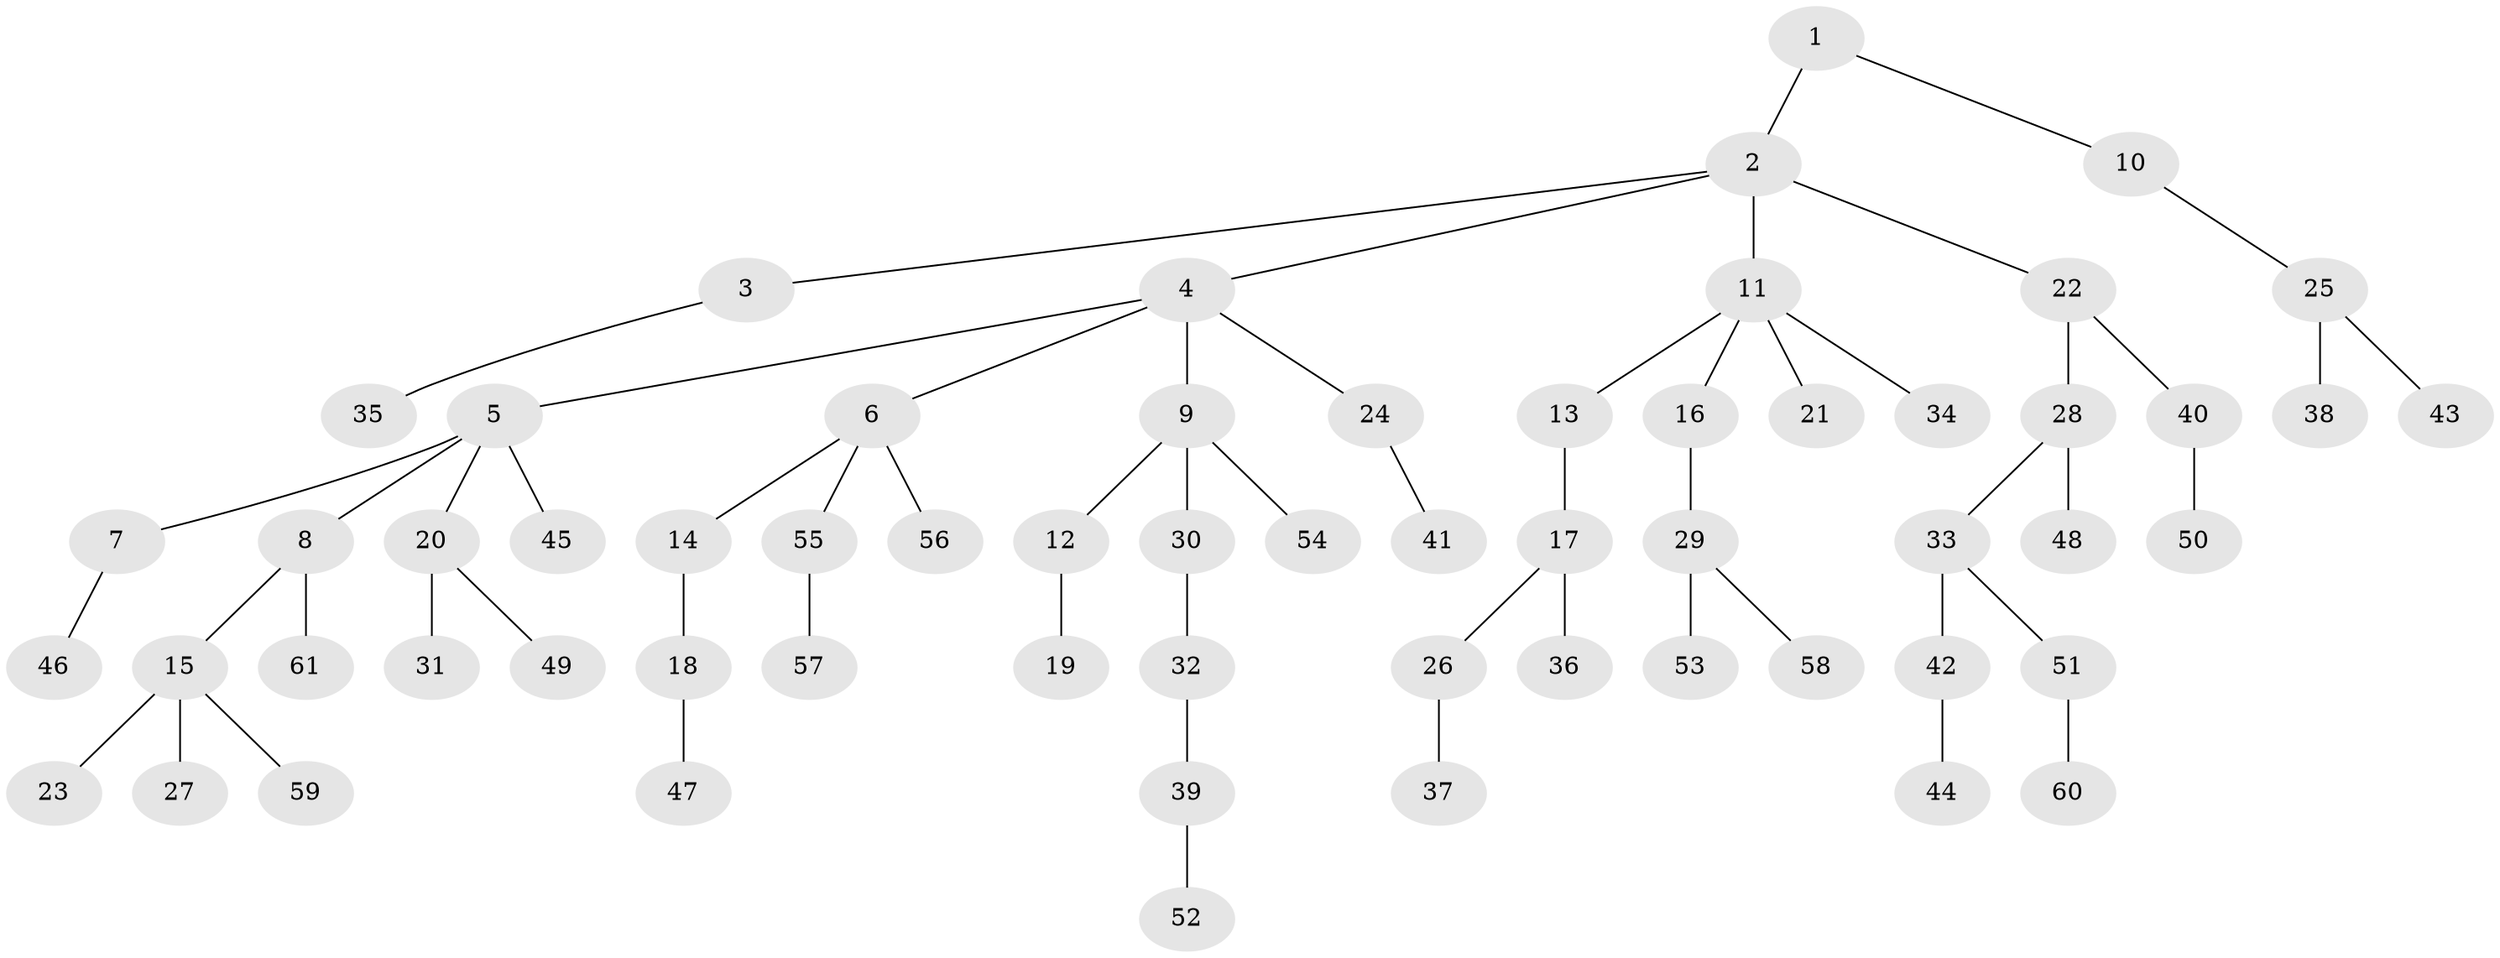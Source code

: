 // coarse degree distribution, {2: 0.3488372093023256, 5: 0.046511627906976744, 1: 0.4186046511627907, 3: 0.13953488372093023, 4: 0.046511627906976744}
// Generated by graph-tools (version 1.1) at 2025/37/03/04/25 23:37:17]
// undirected, 61 vertices, 60 edges
graph export_dot {
  node [color=gray90,style=filled];
  1;
  2;
  3;
  4;
  5;
  6;
  7;
  8;
  9;
  10;
  11;
  12;
  13;
  14;
  15;
  16;
  17;
  18;
  19;
  20;
  21;
  22;
  23;
  24;
  25;
  26;
  27;
  28;
  29;
  30;
  31;
  32;
  33;
  34;
  35;
  36;
  37;
  38;
  39;
  40;
  41;
  42;
  43;
  44;
  45;
  46;
  47;
  48;
  49;
  50;
  51;
  52;
  53;
  54;
  55;
  56;
  57;
  58;
  59;
  60;
  61;
  1 -- 2;
  1 -- 10;
  2 -- 3;
  2 -- 4;
  2 -- 11;
  2 -- 22;
  3 -- 35;
  4 -- 5;
  4 -- 6;
  4 -- 9;
  4 -- 24;
  5 -- 7;
  5 -- 8;
  5 -- 20;
  5 -- 45;
  6 -- 14;
  6 -- 55;
  6 -- 56;
  7 -- 46;
  8 -- 15;
  8 -- 61;
  9 -- 12;
  9 -- 30;
  9 -- 54;
  10 -- 25;
  11 -- 13;
  11 -- 16;
  11 -- 21;
  11 -- 34;
  12 -- 19;
  13 -- 17;
  14 -- 18;
  15 -- 23;
  15 -- 27;
  15 -- 59;
  16 -- 29;
  17 -- 26;
  17 -- 36;
  18 -- 47;
  20 -- 31;
  20 -- 49;
  22 -- 28;
  22 -- 40;
  24 -- 41;
  25 -- 38;
  25 -- 43;
  26 -- 37;
  28 -- 33;
  28 -- 48;
  29 -- 53;
  29 -- 58;
  30 -- 32;
  32 -- 39;
  33 -- 42;
  33 -- 51;
  39 -- 52;
  40 -- 50;
  42 -- 44;
  51 -- 60;
  55 -- 57;
}
